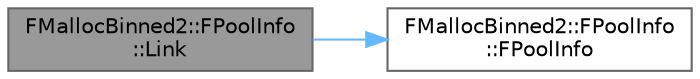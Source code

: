digraph "FMallocBinned2::FPoolInfo::Link"
{
 // INTERACTIVE_SVG=YES
 // LATEX_PDF_SIZE
  bgcolor="transparent";
  edge [fontname=Helvetica,fontsize=10,labelfontname=Helvetica,labelfontsize=10];
  node [fontname=Helvetica,fontsize=10,shape=box,height=0.2,width=0.4];
  rankdir="LR";
  Node1 [id="Node000001",label="FMallocBinned2::FPoolInfo\l::Link",height=0.2,width=0.4,color="gray40", fillcolor="grey60", style="filled", fontcolor="black",tooltip=" "];
  Node1 -> Node2 [id="edge1_Node000001_Node000002",color="steelblue1",style="solid",tooltip=" "];
  Node2 [id="Node000002",label="FMallocBinned2::FPoolInfo\l::FPoolInfo",height=0.2,width=0.4,color="grey40", fillcolor="white", style="filled",URL="$d0/d1c/structFMallocBinned2_1_1FPoolInfo.html#aa0aef068b2ff4196c8e07945326ee0b3",tooltip=" "];
}

